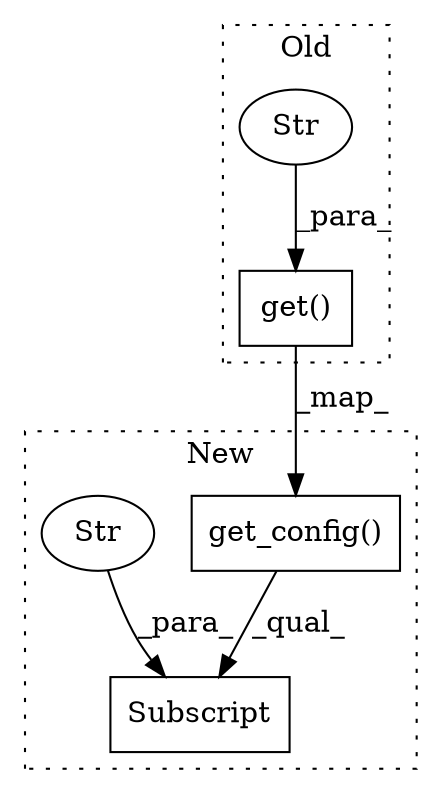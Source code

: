 digraph G {
subgraph cluster0 {
1 [label="get()" a="75" s="15383,15452" l="59,1" shape="box"];
3 [label="Str" a="66" s="15442" l="10" shape="ellipse"];
label = "Old";
style="dotted";
}
subgraph cluster1 {
2 [label="get_config()" a="75" s="15513" l="63" shape="box"];
4 [label="Subscript" a="63" s="15513,0" l="75,0" shape="box"];
5 [label="Str" a="66" s="15577" l="10" shape="ellipse"];
label = "New";
style="dotted";
}
1 -> 2 [label="_map_"];
2 -> 4 [label="_qual_"];
3 -> 1 [label="_para_"];
5 -> 4 [label="_para_"];
}